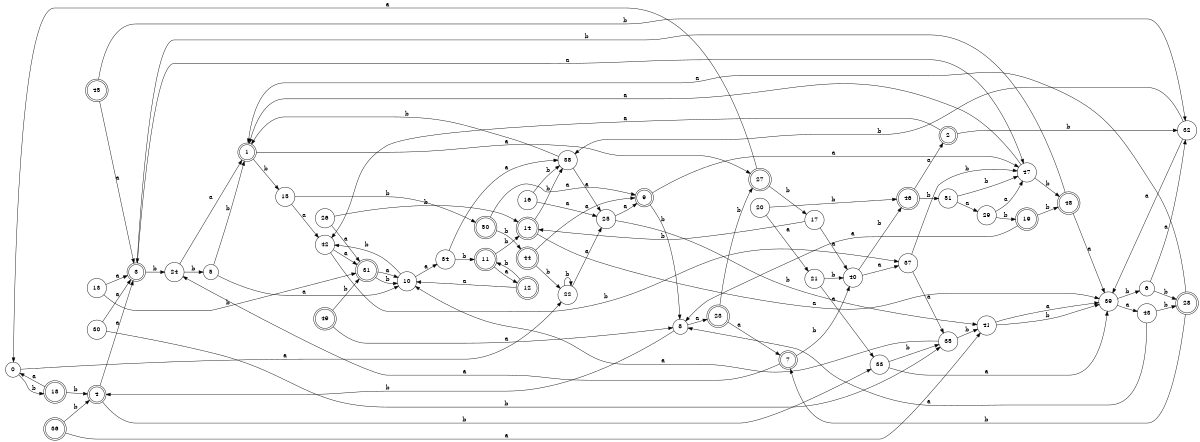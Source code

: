 digraph n42_3 {
__start0 [label="" shape="none"];

rankdir=LR;
size="8,5";

s0 [style="filled", color="black", fillcolor="white" shape="circle", label="0"];
s1 [style="rounded,filled", color="black", fillcolor="white" shape="doublecircle", label="1"];
s2 [style="rounded,filled", color="black", fillcolor="white" shape="doublecircle", label="2"];
s3 [style="rounded,filled", color="black", fillcolor="white" shape="doublecircle", label="3"];
s4 [style="rounded,filled", color="black", fillcolor="white" shape="doublecircle", label="4"];
s5 [style="filled", color="black", fillcolor="white" shape="circle", label="5"];
s6 [style="filled", color="black", fillcolor="white" shape="circle", label="6"];
s7 [style="rounded,filled", color="black", fillcolor="white" shape="doublecircle", label="7"];
s8 [style="filled", color="black", fillcolor="white" shape="circle", label="8"];
s9 [style="rounded,filled", color="black", fillcolor="white" shape="doublecircle", label="9"];
s10 [style="filled", color="black", fillcolor="white" shape="circle", label="10"];
s11 [style="rounded,filled", color="black", fillcolor="white" shape="doublecircle", label="11"];
s12 [style="rounded,filled", color="black", fillcolor="white" shape="doublecircle", label="12"];
s13 [style="filled", color="black", fillcolor="white" shape="circle", label="13"];
s14 [style="rounded,filled", color="black", fillcolor="white" shape="doublecircle", label="14"];
s15 [style="filled", color="black", fillcolor="white" shape="circle", label="15"];
s16 [style="filled", color="black", fillcolor="white" shape="circle", label="16"];
s17 [style="filled", color="black", fillcolor="white" shape="circle", label="17"];
s18 [style="rounded,filled", color="black", fillcolor="white" shape="doublecircle", label="18"];
s19 [style="rounded,filled", color="black", fillcolor="white" shape="doublecircle", label="19"];
s20 [style="filled", color="black", fillcolor="white" shape="circle", label="20"];
s21 [style="filled", color="black", fillcolor="white" shape="circle", label="21"];
s22 [style="filled", color="black", fillcolor="white" shape="circle", label="22"];
s23 [style="rounded,filled", color="black", fillcolor="white" shape="doublecircle", label="23"];
s24 [style="filled", color="black", fillcolor="white" shape="circle", label="24"];
s25 [style="filled", color="black", fillcolor="white" shape="circle", label="25"];
s26 [style="filled", color="black", fillcolor="white" shape="circle", label="26"];
s27 [style="rounded,filled", color="black", fillcolor="white" shape="doublecircle", label="27"];
s28 [style="rounded,filled", color="black", fillcolor="white" shape="doublecircle", label="28"];
s29 [style="filled", color="black", fillcolor="white" shape="circle", label="29"];
s30 [style="filled", color="black", fillcolor="white" shape="circle", label="30"];
s31 [style="rounded,filled", color="black", fillcolor="white" shape="doublecircle", label="31"];
s32 [style="filled", color="black", fillcolor="white" shape="circle", label="32"];
s33 [style="filled", color="black", fillcolor="white" shape="circle", label="33"];
s34 [style="filled", color="black", fillcolor="white" shape="circle", label="34"];
s35 [style="filled", color="black", fillcolor="white" shape="circle", label="35"];
s36 [style="rounded,filled", color="black", fillcolor="white" shape="doublecircle", label="36"];
s37 [style="filled", color="black", fillcolor="white" shape="circle", label="37"];
s38 [style="filled", color="black", fillcolor="white" shape="circle", label="38"];
s39 [style="filled", color="black", fillcolor="white" shape="circle", label="39"];
s40 [style="filled", color="black", fillcolor="white" shape="circle", label="40"];
s41 [style="filled", color="black", fillcolor="white" shape="circle", label="41"];
s42 [style="filled", color="black", fillcolor="white" shape="circle", label="42"];
s43 [style="filled", color="black", fillcolor="white" shape="circle", label="43"];
s44 [style="rounded,filled", color="black", fillcolor="white" shape="doublecircle", label="44"];
s45 [style="rounded,filled", color="black", fillcolor="white" shape="doublecircle", label="45"];
s46 [style="rounded,filled", color="black", fillcolor="white" shape="doublecircle", label="46"];
s47 [style="filled", color="black", fillcolor="white" shape="circle", label="47"];
s48 [style="rounded,filled", color="black", fillcolor="white" shape="doublecircle", label="48"];
s49 [style="rounded,filled", color="black", fillcolor="white" shape="doublecircle", label="49"];
s50 [style="rounded,filled", color="black", fillcolor="white" shape="doublecircle", label="50"];
s51 [style="filled", color="black", fillcolor="white" shape="circle", label="51"];
s0 -> s22 [label="a"];
s0 -> s18 [label="b"];
s1 -> s27 [label="a"];
s1 -> s15 [label="b"];
s2 -> s42 [label="a"];
s2 -> s32 [label="b"];
s3 -> s47 [label="a"];
s3 -> s24 [label="b"];
s4 -> s3 [label="a"];
s4 -> s33 [label="b"];
s5 -> s10 [label="a"];
s5 -> s1 [label="b"];
s6 -> s32 [label="a"];
s6 -> s28 [label="b"];
s7 -> s24 [label="a"];
s7 -> s40 [label="b"];
s8 -> s23 [label="a"];
s8 -> s4 [label="b"];
s9 -> s47 [label="a"];
s9 -> s8 [label="b"];
s10 -> s34 [label="a"];
s10 -> s42 [label="b"];
s11 -> s12 [label="a"];
s11 -> s14 [label="b"];
s12 -> s10 [label="a"];
s12 -> s11 [label="b"];
s13 -> s3 [label="a"];
s13 -> s31 [label="b"];
s14 -> s39 [label="a"];
s14 -> s38 [label="b"];
s15 -> s42 [label="a"];
s15 -> s50 [label="b"];
s16 -> s25 [label="a"];
s16 -> s38 [label="b"];
s17 -> s40 [label="a"];
s17 -> s14 [label="b"];
s18 -> s0 [label="a"];
s18 -> s4 [label="b"];
s19 -> s8 [label="a"];
s19 -> s48 [label="b"];
s20 -> s21 [label="a"];
s20 -> s46 [label="b"];
s21 -> s33 [label="a"];
s21 -> s40 [label="b"];
s22 -> s25 [label="a"];
s22 -> s22 [label="b"];
s23 -> s7 [label="a"];
s23 -> s27 [label="b"];
s24 -> s1 [label="a"];
s24 -> s5 [label="b"];
s25 -> s9 [label="a"];
s25 -> s41 [label="b"];
s26 -> s31 [label="a"];
s26 -> s14 [label="b"];
s27 -> s0 [label="a"];
s27 -> s17 [label="b"];
s28 -> s1 [label="a"];
s28 -> s7 [label="b"];
s29 -> s47 [label="a"];
s29 -> s19 [label="b"];
s30 -> s3 [label="a"];
s30 -> s35 [label="b"];
s31 -> s10 [label="a"];
s31 -> s10 [label="b"];
s32 -> s39 [label="a"];
s32 -> s38 [label="b"];
s33 -> s39 [label="a"];
s33 -> s35 [label="b"];
s34 -> s38 [label="a"];
s34 -> s11 [label="b"];
s35 -> s10 [label="a"];
s35 -> s41 [label="b"];
s36 -> s41 [label="a"];
s36 -> s4 [label="b"];
s37 -> s35 [label="a"];
s37 -> s47 [label="b"];
s38 -> s25 [label="a"];
s38 -> s1 [label="b"];
s39 -> s43 [label="a"];
s39 -> s6 [label="b"];
s40 -> s37 [label="a"];
s40 -> s46 [label="b"];
s41 -> s39 [label="a"];
s41 -> s39 [label="b"];
s42 -> s31 [label="a"];
s42 -> s37 [label="b"];
s43 -> s8 [label="a"];
s43 -> s28 [label="b"];
s44 -> s9 [label="a"];
s44 -> s22 [label="b"];
s45 -> s3 [label="a"];
s45 -> s32 [label="b"];
s46 -> s2 [label="a"];
s46 -> s51 [label="b"];
s47 -> s1 [label="a"];
s47 -> s48 [label="b"];
s48 -> s39 [label="a"];
s48 -> s3 [label="b"];
s49 -> s8 [label="a"];
s49 -> s31 [label="b"];
s50 -> s9 [label="a"];
s50 -> s44 [label="b"];
s51 -> s29 [label="a"];
s51 -> s47 [label="b"];

}